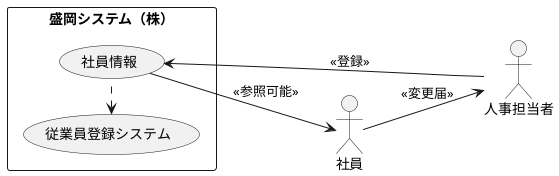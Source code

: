 @startuml 演習2―6
left to right direction
actor 人事担当者
actor 社員

rectangle 盛岡システム（株）{
    usecase 従業員登録システム
    usecase 社員情報
}
社員情報 <-- 人事担当者 : <<登録>>
従業員登録システム <. 社員情報
社員情報 --> 社員 : <<参照可能>> 
社員 --> 人事担当者 : <<変更届>>
@enduml